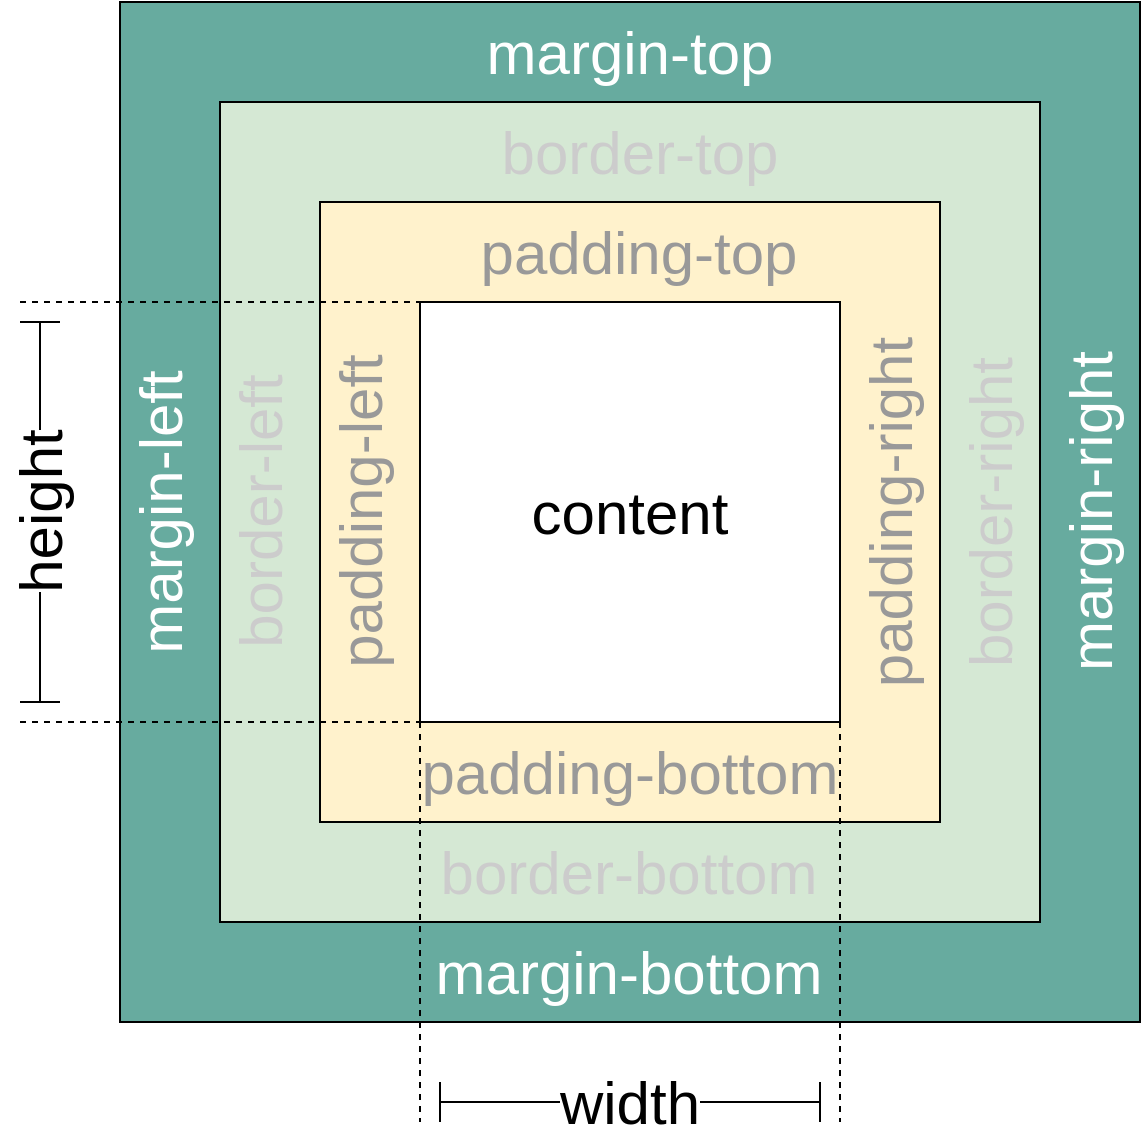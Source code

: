 <mxfile version="15.4.0" type="device" pages="3"><diagram id="s3gas1V3UeCym-ymVibR" name="标准模型"><mxGraphModel dx="1082" dy="768" grid="1" gridSize="10" guides="1" tooltips="1" connect="1" arrows="1" fold="1" page="1" pageScale="1" pageWidth="827" pageHeight="1169" math="0" shadow="0"><root><mxCell id="0"/><mxCell id="1" parent="0"/><mxCell id="dCjIndRMx-ge4YMjn_pT-2" value="" style="whiteSpace=wrap;html=1;aspect=fixed;fillColor=#67AB9F;" parent="1" vertex="1"><mxGeometry x="260" y="220" width="510" height="510" as="geometry"/></mxCell><mxCell id="dCjIndRMx-ge4YMjn_pT-3" value="" style="whiteSpace=wrap;html=1;aspect=fixed;fillColor=#D5E8D4;" parent="1" vertex="1"><mxGeometry x="310" y="270" width="410" height="410" as="geometry"/></mxCell><mxCell id="dCjIndRMx-ge4YMjn_pT-4" value="" style="whiteSpace=wrap;html=1;aspect=fixed;fillColor=#FFF2CC;" parent="1" vertex="1"><mxGeometry x="360" y="320" width="310" height="310" as="geometry"/></mxCell><mxCell id="dCjIndRMx-ge4YMjn_pT-5" value="&lt;font style=&quot;font-size: 30px&quot;&gt;content&lt;/font&gt;" style="whiteSpace=wrap;html=1;aspect=fixed;fillColor=#FFFFFF;" parent="1" vertex="1"><mxGeometry x="410" y="370" width="210" height="210" as="geometry"/></mxCell><mxCell id="dCjIndRMx-ge4YMjn_pT-6" value="&lt;font style=&quot;font-size: 30px&quot; color=&quot;#999999&quot;&gt;padding-top&lt;/font&gt;" style="text;html=1;strokeColor=none;fillColor=none;align=center;verticalAlign=middle;whiteSpace=wrap;rounded=0;" parent="1" vertex="1"><mxGeometry x="439.38" y="330" width="161.25" height="30" as="geometry"/></mxCell><mxCell id="dCjIndRMx-ge4YMjn_pT-7" value="&lt;font style=&quot;font-size: 30px&quot; color=&quot;#999999&quot;&gt;padding-bottom&lt;/font&gt;" style="text;html=1;strokeColor=none;fillColor=none;align=center;verticalAlign=middle;whiteSpace=wrap;rounded=0;fontSize=20;" parent="1" vertex="1"><mxGeometry x="407.19" y="590" width="215.62" height="30" as="geometry"/></mxCell><mxCell id="dCjIndRMx-ge4YMjn_pT-8" value="&lt;font style=&quot;font-size: 30px&quot; color=&quot;#999999&quot;&gt;padding-right&lt;/font&gt;" style="text;html=1;strokeColor=none;fillColor=none;align=center;verticalAlign=middle;whiteSpace=wrap;rounded=0;horizontal=0;fontSize=20;" parent="1" vertex="1"><mxGeometry x="630" y="386.25" width="30" height="177.5" as="geometry"/></mxCell><mxCell id="dCjIndRMx-ge4YMjn_pT-9" value="&lt;font style=&quot;font-size: 30px&quot; color=&quot;#999999&quot;&gt;padding-left&lt;/font&gt;" style="text;html=1;strokeColor=none;fillColor=none;align=center;verticalAlign=middle;whiteSpace=wrap;rounded=0;horizontal=0;fontSize=20;" parent="1" vertex="1"><mxGeometry x="360" y="393.75" width="40" height="162.5" as="geometry"/></mxCell><mxCell id="dCjIndRMx-ge4YMjn_pT-10" value="&lt;font style=&quot;font-size: 30px&quot; color=&quot;#cccccc&quot;&gt;border-top&lt;/font&gt;" style="text;html=1;strokeColor=none;fillColor=none;align=center;verticalAlign=middle;whiteSpace=wrap;rounded=0;fontSize=20;" parent="1" vertex="1"><mxGeometry x="446.88" y="280" width="146.25" height="30" as="geometry"/></mxCell><mxCell id="dCjIndRMx-ge4YMjn_pT-11" value="&lt;font style=&quot;font-size: 30px&quot; color=&quot;#ffffff&quot;&gt;margin-top&lt;/font&gt;" style="text;html=1;strokeColor=none;fillColor=none;align=center;verticalAlign=middle;whiteSpace=wrap;rounded=0;fontSize=20;" parent="1" vertex="1"><mxGeometry x="440.94" y="230" width="148.12" height="30" as="geometry"/></mxCell><mxCell id="dCjIndRMx-ge4YMjn_pT-12" value="&lt;font style=&quot;font-size: 30px&quot; color=&quot;#cccccc&quot;&gt;border-bottom&lt;/font&gt;" style="text;html=1;strokeColor=none;fillColor=none;align=center;verticalAlign=middle;whiteSpace=wrap;rounded=0;fontSize=20;" parent="1" vertex="1"><mxGeometry x="418.44" y="640" width="193.12" height="30" as="geometry"/></mxCell><mxCell id="dCjIndRMx-ge4YMjn_pT-13" value="&lt;font style=&quot;font-size: 30px&quot; color=&quot;#ffffff&quot;&gt;margin-bottom&lt;/font&gt;" style="text;html=1;strokeColor=none;fillColor=none;align=center;verticalAlign=middle;whiteSpace=wrap;rounded=0;fontSize=20;" parent="1" vertex="1"><mxGeometry x="413.44" y="690" width="203.12" height="30" as="geometry"/></mxCell><mxCell id="dCjIndRMx-ge4YMjn_pT-14" value="&lt;font style=&quot;font-size: 30px&quot; color=&quot;#cccccc&quot;&gt;border-right&lt;/font&gt;" style="text;html=1;strokeColor=none;fillColor=none;align=center;verticalAlign=middle;whiteSpace=wrap;rounded=0;horizontal=0;fontSize=20;" parent="1" vertex="1"><mxGeometry x="680" y="395" width="30" height="160" as="geometry"/></mxCell><mxCell id="dCjIndRMx-ge4YMjn_pT-15" value="&lt;font style=&quot;font-size: 30px&quot; color=&quot;#ffffff&quot;&gt;margin-right&lt;/font&gt;" style="text;html=1;strokeColor=none;fillColor=none;align=center;verticalAlign=middle;whiteSpace=wrap;rounded=0;horizontal=0;fontSize=20;" parent="1" vertex="1"><mxGeometry x="730" y="393.75" width="30" height="162.5" as="geometry"/></mxCell><mxCell id="dCjIndRMx-ge4YMjn_pT-16" value="&lt;font style=&quot;font-size: 30px&quot; color=&quot;#cccccc&quot;&gt;border-left&lt;/font&gt;" style="text;html=1;strokeColor=none;fillColor=none;align=center;verticalAlign=middle;whiteSpace=wrap;rounded=0;horizontal=0;fontSize=20;" parent="1" vertex="1"><mxGeometry x="310" y="403.75" width="40" height="142.5" as="geometry"/></mxCell><mxCell id="dCjIndRMx-ge4YMjn_pT-17" value="&lt;font style=&quot;font-size: 30px&quot; color=&quot;#ffffff&quot;&gt;margin-left&lt;/font&gt;" style="text;html=1;strokeColor=none;fillColor=none;align=center;verticalAlign=middle;whiteSpace=wrap;rounded=0;horizontal=0;fontSize=20;" parent="1" vertex="1"><mxGeometry x="260" y="401.25" width="40" height="147.5" as="geometry"/></mxCell><mxCell id="bty2Ud_Kxiv4UBMMODKI-1" value="" style="shape=crossbar;whiteSpace=wrap;html=1;rounded=1;direction=south;fontSize=20;fillColor=#FFFFFF;strokeColor=#000000;" vertex="1" parent="1"><mxGeometry x="210" y="380" width="20" height="190" as="geometry"/></mxCell><mxCell id="bty2Ud_Kxiv4UBMMODKI-2" value="&lt;span style=&quot;background-color: rgb(255 , 255 , 255)&quot;&gt;&lt;font style=&quot;font-size: 30px&quot;&gt;width&lt;/font&gt;&lt;/span&gt;" style="shape=crossbar;whiteSpace=wrap;html=1;rounded=1;fontSize=20;fillColor=#FFFFFF;strokeColor=#000000;" vertex="1" parent="1"><mxGeometry x="420" y="760" width="190" height="20" as="geometry"/></mxCell><mxCell id="bty2Ud_Kxiv4UBMMODKI-3" value="" style="line;strokeWidth=1;html=1;fontSize=20;fillColor=#FFFFFF;dashed=1;strokeColor=#000000;" vertex="1" parent="1"><mxGeometry x="210" y="360" width="200" height="20" as="geometry"/></mxCell><mxCell id="bty2Ud_Kxiv4UBMMODKI-4" value="" style="line;strokeWidth=1;html=1;fontSize=20;fillColor=#FFFFFF;dashed=1;strokeColor=#000000;" vertex="1" parent="1"><mxGeometry x="210" y="570" width="200" height="20" as="geometry"/></mxCell><mxCell id="bty2Ud_Kxiv4UBMMODKI-12" value="" style="line;strokeWidth=1;html=1;fontSize=20;fillColor=#FFFFFF;dashed=1;strokeColor=#000000;direction=south;" vertex="1" parent="1"><mxGeometry x="400" y="580" width="20" height="200" as="geometry"/></mxCell><mxCell id="bty2Ud_Kxiv4UBMMODKI-13" value="" style="line;strokeWidth=1;html=1;fontSize=20;fillColor=#FFFFFF;dashed=1;strokeColor=#000000;direction=south;" vertex="1" parent="1"><mxGeometry x="610" y="580" width="20" height="200" as="geometry"/></mxCell><mxCell id="QxD6XKRhjoNNB-GyTNqQ-1" value="&lt;font color=&quot;#000000&quot; style=&quot;font-size: 30px&quot;&gt;height&lt;/font&gt;" style="text;html=1;align=center;verticalAlign=middle;resizable=0;points=[];autosize=1;strokeColor=none;fillColor=none;fontSize=20;fontColor=#FFFFFF;horizontal=0;labelBackgroundColor=default;" vertex="1" parent="1"><mxGeometry x="200" y="430" width="40" height="90" as="geometry"/></mxCell></root></mxGraphModel></diagram><diagram id="K6A9GCquKjeudtK7OiRJ" name="怪异模型"><mxGraphModel dx="1298" dy="921" grid="1" gridSize="10" guides="1" tooltips="1" connect="1" arrows="1" fold="1" page="1" pageScale="1" pageWidth="827" pageHeight="1169" math="0" shadow="0"><root><mxCell id="t10I5bUexIdSlS9ieJ4q-0"/><mxCell id="t10I5bUexIdSlS9ieJ4q-1" parent="t10I5bUexIdSlS9ieJ4q-0"/><mxCell id="t10I5bUexIdSlS9ieJ4q-2" value="" style="whiteSpace=wrap;html=1;aspect=fixed;fillColor=#67AB9F;" vertex="1" parent="t10I5bUexIdSlS9ieJ4q-1"><mxGeometry x="260" y="220" width="510" height="510" as="geometry"/></mxCell><mxCell id="t10I5bUexIdSlS9ieJ4q-3" value="" style="whiteSpace=wrap;html=1;aspect=fixed;fillColor=#D5E8D4;" vertex="1" parent="t10I5bUexIdSlS9ieJ4q-1"><mxGeometry x="310" y="270" width="410" height="410" as="geometry"/></mxCell><mxCell id="t10I5bUexIdSlS9ieJ4q-4" value="" style="whiteSpace=wrap;html=1;aspect=fixed;fillColor=#FFF2CC;" vertex="1" parent="t10I5bUexIdSlS9ieJ4q-1"><mxGeometry x="360" y="320" width="310" height="310" as="geometry"/></mxCell><mxCell id="t10I5bUexIdSlS9ieJ4q-5" value="&lt;font style=&quot;font-size: 30px&quot;&gt;content&lt;/font&gt;" style="whiteSpace=wrap;html=1;aspect=fixed;fillColor=#FFFFFF;" vertex="1" parent="t10I5bUexIdSlS9ieJ4q-1"><mxGeometry x="410" y="370" width="210" height="210" as="geometry"/></mxCell><mxCell id="t10I5bUexIdSlS9ieJ4q-6" value="&lt;font style=&quot;font-size: 30px&quot; color=&quot;#999999&quot;&gt;padding-top&lt;/font&gt;" style="text;html=1;strokeColor=none;fillColor=none;align=center;verticalAlign=middle;whiteSpace=wrap;rounded=0;" vertex="1" parent="t10I5bUexIdSlS9ieJ4q-1"><mxGeometry x="439.38" y="330" width="161.25" height="30" as="geometry"/></mxCell><mxCell id="t10I5bUexIdSlS9ieJ4q-7" value="&lt;font style=&quot;font-size: 30px&quot; color=&quot;#999999&quot;&gt;padding-bottom&lt;/font&gt;" style="text;html=1;strokeColor=none;fillColor=none;align=center;verticalAlign=middle;whiteSpace=wrap;rounded=0;fontSize=20;" vertex="1" parent="t10I5bUexIdSlS9ieJ4q-1"><mxGeometry x="407.19" y="590" width="215.62" height="30" as="geometry"/></mxCell><mxCell id="t10I5bUexIdSlS9ieJ4q-8" value="&lt;font style=&quot;font-size: 30px&quot; color=&quot;#999999&quot;&gt;padding-right&lt;/font&gt;" style="text;html=1;strokeColor=none;fillColor=none;align=center;verticalAlign=middle;whiteSpace=wrap;rounded=0;horizontal=0;fontSize=20;" vertex="1" parent="t10I5bUexIdSlS9ieJ4q-1"><mxGeometry x="630" y="386.25" width="30" height="177.5" as="geometry"/></mxCell><mxCell id="t10I5bUexIdSlS9ieJ4q-9" value="&lt;font style=&quot;font-size: 30px&quot; color=&quot;#999999&quot;&gt;padding-left&lt;/font&gt;" style="text;html=1;strokeColor=none;fillColor=none;align=center;verticalAlign=middle;whiteSpace=wrap;rounded=0;horizontal=0;fontSize=20;" vertex="1" parent="t10I5bUexIdSlS9ieJ4q-1"><mxGeometry x="360" y="393.75" width="40" height="162.5" as="geometry"/></mxCell><mxCell id="t10I5bUexIdSlS9ieJ4q-10" value="&lt;font style=&quot;font-size: 30px&quot; color=&quot;#cccccc&quot;&gt;border-top&lt;/font&gt;" style="text;html=1;strokeColor=none;fillColor=none;align=center;verticalAlign=middle;whiteSpace=wrap;rounded=0;fontSize=20;" vertex="1" parent="t10I5bUexIdSlS9ieJ4q-1"><mxGeometry x="446.88" y="280" width="146.25" height="30" as="geometry"/></mxCell><mxCell id="t10I5bUexIdSlS9ieJ4q-11" value="&lt;font style=&quot;font-size: 30px&quot; color=&quot;#ffffff&quot;&gt;margin-top&lt;/font&gt;" style="text;html=1;strokeColor=none;fillColor=none;align=center;verticalAlign=middle;whiteSpace=wrap;rounded=0;fontSize=20;" vertex="1" parent="t10I5bUexIdSlS9ieJ4q-1"><mxGeometry x="440.94" y="230" width="148.12" height="30" as="geometry"/></mxCell><mxCell id="t10I5bUexIdSlS9ieJ4q-12" value="&lt;font style=&quot;font-size: 30px&quot; color=&quot;#cccccc&quot;&gt;border-bottom&lt;/font&gt;" style="text;html=1;strokeColor=none;fillColor=none;align=center;verticalAlign=middle;whiteSpace=wrap;rounded=0;fontSize=20;" vertex="1" parent="t10I5bUexIdSlS9ieJ4q-1"><mxGeometry x="418.44" y="640" width="193.12" height="30" as="geometry"/></mxCell><mxCell id="t10I5bUexIdSlS9ieJ4q-13" value="&lt;font style=&quot;font-size: 30px&quot; color=&quot;#ffffff&quot;&gt;margin-bottom&lt;/font&gt;" style="text;html=1;strokeColor=none;fillColor=none;align=center;verticalAlign=middle;whiteSpace=wrap;rounded=0;fontSize=20;" vertex="1" parent="t10I5bUexIdSlS9ieJ4q-1"><mxGeometry x="413.44" y="690" width="203.12" height="30" as="geometry"/></mxCell><mxCell id="t10I5bUexIdSlS9ieJ4q-14" value="&lt;font style=&quot;font-size: 30px&quot; color=&quot;#cccccc&quot;&gt;border-right&lt;/font&gt;" style="text;html=1;strokeColor=none;fillColor=none;align=center;verticalAlign=middle;whiteSpace=wrap;rounded=0;horizontal=0;fontSize=20;" vertex="1" parent="t10I5bUexIdSlS9ieJ4q-1"><mxGeometry x="680" y="395" width="30" height="160" as="geometry"/></mxCell><mxCell id="t10I5bUexIdSlS9ieJ4q-15" value="&lt;font style=&quot;font-size: 30px&quot; color=&quot;#ffffff&quot;&gt;margin-right&lt;/font&gt;" style="text;html=1;strokeColor=none;fillColor=none;align=center;verticalAlign=middle;whiteSpace=wrap;rounded=0;horizontal=0;fontSize=20;" vertex="1" parent="t10I5bUexIdSlS9ieJ4q-1"><mxGeometry x="730" y="393.75" width="30" height="162.5" as="geometry"/></mxCell><mxCell id="t10I5bUexIdSlS9ieJ4q-16" value="&lt;font style=&quot;font-size: 30px&quot; color=&quot;#cccccc&quot;&gt;border-left&lt;/font&gt;" style="text;html=1;strokeColor=none;fillColor=none;align=center;verticalAlign=middle;whiteSpace=wrap;rounded=0;horizontal=0;fontSize=20;" vertex="1" parent="t10I5bUexIdSlS9ieJ4q-1"><mxGeometry x="310" y="403.75" width="40" height="142.5" as="geometry"/></mxCell><mxCell id="t10I5bUexIdSlS9ieJ4q-17" value="&lt;font style=&quot;font-size: 30px&quot; color=&quot;#ffffff&quot;&gt;margin-left&lt;/font&gt;" style="text;html=1;strokeColor=none;fillColor=none;align=center;verticalAlign=middle;whiteSpace=wrap;rounded=0;horizontal=0;fontSize=20;" vertex="1" parent="t10I5bUexIdSlS9ieJ4q-1"><mxGeometry x="260" y="401.25" width="40" height="147.5" as="geometry"/></mxCell><mxCell id="t10I5bUexIdSlS9ieJ4q-18" value="" style="shape=crossbar;whiteSpace=wrap;html=1;rounded=1;direction=south;fontSize=20;fillColor=#FFFFFF;strokeColor=#000000;" vertex="1" parent="t10I5bUexIdSlS9ieJ4q-1"><mxGeometry x="207.19" y="280" width="20" height="390" as="geometry"/></mxCell><mxCell id="t10I5bUexIdSlS9ieJ4q-19" value="" style="shape=crossbar;whiteSpace=wrap;html=1;rounded=1;fontSize=20;fillColor=#FFFFFF;strokeColor=#000000;" vertex="1" parent="t10I5bUexIdSlS9ieJ4q-1"><mxGeometry x="320" y="760" width="390" height="20" as="geometry"/></mxCell><mxCell id="t10I5bUexIdSlS9ieJ4q-20" value="" style="line;strokeWidth=1;html=1;fontSize=20;fillColor=#FFFFFF;dashed=1;strokeColor=#000000;" vertex="1" parent="t10I5bUexIdSlS9ieJ4q-1"><mxGeometry x="210" y="260" width="100" height="20" as="geometry"/></mxCell><mxCell id="t10I5bUexIdSlS9ieJ4q-21" value="" style="line;strokeWidth=1;html=1;fontSize=20;fillColor=#FFFFFF;dashed=1;strokeColor=#000000;" vertex="1" parent="t10I5bUexIdSlS9ieJ4q-1"><mxGeometry x="207.19" y="670" width="102.81" height="20" as="geometry"/></mxCell><mxCell id="t10I5bUexIdSlS9ieJ4q-26" value="" style="line;strokeWidth=1;html=1;fontSize=20;fillColor=#FFFFFF;dashed=1;strokeColor=#000000;direction=south;" vertex="1" parent="t10I5bUexIdSlS9ieJ4q-1"><mxGeometry x="300" y="680" width="20" height="100" as="geometry"/></mxCell><mxCell id="t10I5bUexIdSlS9ieJ4q-27" value="" style="line;strokeWidth=1;html=1;fontSize=20;fillColor=#FFFFFF;dashed=1;strokeColor=#000000;direction=south;" vertex="1" parent="t10I5bUexIdSlS9ieJ4q-1"><mxGeometry x="710" y="680" width="20" height="100" as="geometry"/></mxCell><mxCell id="V1XzUm6U8YFRoY4FNpKz-0" value="&lt;font color=&quot;#000000&quot; style=&quot;font-size: 30px&quot;&gt;height&lt;/font&gt;" style="text;html=1;align=center;verticalAlign=middle;resizable=0;points=[];autosize=1;strokeColor=none;fillColor=none;fontSize=20;fontColor=#FFFFFF;horizontal=0;labelBackgroundColor=default;" vertex="1" parent="t10I5bUexIdSlS9ieJ4q-1"><mxGeometry x="197.19" y="430" width="40" height="90" as="geometry"/></mxCell><mxCell id="V1XzUm6U8YFRoY4FNpKz-1" value="&lt;span style=&quot;background-color: rgb(255, 255, 255); font-size: 30px;&quot;&gt;&lt;font color=&quot;#000000&quot; style=&quot;font-size: 30px;&quot;&gt;width&lt;/font&gt;&lt;/span&gt;" style="text;html=1;align=center;verticalAlign=middle;resizable=0;points=[];autosize=1;strokeColor=none;fillColor=none;fontSize=30;fontColor=#FFFFFF;" vertex="1" parent="t10I5bUexIdSlS9ieJ4q-1"><mxGeometry x="465" y="750" width="90" height="40" as="geometry"/></mxCell></root></mxGraphModel></diagram><diagram id="L5j6M3R-0uROblS4wUab" name="块级元素"><mxGraphModel dx="1298" dy="921" grid="1" gridSize="10" guides="1" tooltips="1" connect="1" arrows="1" fold="1" page="1" pageScale="1" pageWidth="827" pageHeight="1169" math="0" shadow="0"><root><mxCell id="8e1TbAiaZi4v_wzf5lsc-0"/><mxCell id="8e1TbAiaZi4v_wzf5lsc-1" parent="8e1TbAiaZi4v_wzf5lsc-0"/><mxCell id="sKExseIJMHoozrcYKr4t-0" value="" style="whiteSpace=wrap;html=1;fillColor=#67AB9F;" vertex="1" parent="8e1TbAiaZi4v_wzf5lsc-1"><mxGeometry x="260" y="220" width="780" height="510" as="geometry"/></mxCell><mxCell id="sKExseIJMHoozrcYKr4t-1" value="" style="whiteSpace=wrap;html=1;fillColor=#D5E8D4;" vertex="1" parent="8e1TbAiaZi4v_wzf5lsc-1"><mxGeometry x="310" y="270" width="680" height="410" as="geometry"/></mxCell><mxCell id="sKExseIJMHoozrcYKr4t-2" value="" style="whiteSpace=wrap;html=1;fillColor=#FFF2CC;" vertex="1" parent="8e1TbAiaZi4v_wzf5lsc-1"><mxGeometry x="360" y="320" width="580" height="310" as="geometry"/></mxCell><mxCell id="sKExseIJMHoozrcYKr4t-3" value="&lt;font style=&quot;font-size: 30px&quot;&gt;content&lt;/font&gt;" style="whiteSpace=wrap;html=1;fillColor=#FFFFFF;labelPosition=center;verticalLabelPosition=middle;align=center;verticalAlign=middle;" vertex="1" parent="8e1TbAiaZi4v_wzf5lsc-1"><mxGeometry x="410" y="370" width="480" height="210" as="geometry"/></mxCell><mxCell id="sKExseIJMHoozrcYKr4t-26" value="&lt;font style=&quot;font-size: 30px&quot;&gt;上内边界&lt;/font&gt;" style="text;html=1;strokeColor=none;fillColor=none;align=center;verticalAlign=middle;whiteSpace=wrap;rounded=0;labelBackgroundColor=#FFFFFF;" vertex="1" parent="8e1TbAiaZi4v_wzf5lsc-1"><mxGeometry x="569.38" y="350" width="161.25" height="40" as="geometry"/></mxCell><mxCell id="sKExseIJMHoozrcYKr4t-27" value="&lt;font style=&quot;font-size: 30px&quot;&gt;上外边界&lt;/font&gt;" style="text;html=1;strokeColor=none;fillColor=none;align=center;verticalAlign=middle;whiteSpace=wrap;rounded=0;labelBackgroundColor=#FFFFFF;" vertex="1" parent="8e1TbAiaZi4v_wzf5lsc-1"><mxGeometry x="569.38" y="200" width="161.25" height="40" as="geometry"/></mxCell><mxCell id="sKExseIJMHoozrcYKr4t-28" value="&lt;font style=&quot;font-size: 30px&quot;&gt;下内边界&lt;/font&gt;" style="text;html=1;strokeColor=none;fillColor=none;align=center;verticalAlign=middle;whiteSpace=wrap;rounded=0;labelBackgroundColor=#FFFFFF;" vertex="1" parent="8e1TbAiaZi4v_wzf5lsc-1"><mxGeometry x="569.38" y="560" width="161.25" height="40" as="geometry"/></mxCell><mxCell id="sKExseIJMHoozrcYKr4t-29" value="&lt;font style=&quot;font-size: 30px&quot;&gt;下外边界&lt;/font&gt;" style="text;html=1;strokeColor=none;fillColor=none;align=center;verticalAlign=middle;whiteSpace=wrap;rounded=0;labelBackgroundColor=#FFFFFF;" vertex="1" parent="8e1TbAiaZi4v_wzf5lsc-1"><mxGeometry x="569.38" y="710" width="161.25" height="40" as="geometry"/></mxCell><mxCell id="sKExseIJMHoozrcYKr4t-30" value="&lt;font style=&quot;font-size: 30px&quot;&gt;右内边界&lt;/font&gt;" style="text;html=1;strokeColor=none;fillColor=none;align=center;verticalAlign=middle;whiteSpace=wrap;rounded=0;labelBackgroundColor=#FFFFFF;horizontal=0;" vertex="1" parent="8e1TbAiaZi4v_wzf5lsc-1"><mxGeometry x="860" y="410" width="60" height="130" as="geometry"/></mxCell><mxCell id="sKExseIJMHoozrcYKr4t-31" value="&lt;font style=&quot;font-size: 30px&quot;&gt;左内边界&lt;/font&gt;" style="text;html=1;strokeColor=none;fillColor=none;align=center;verticalAlign=middle;whiteSpace=wrap;rounded=0;labelBackgroundColor=#FFFFFF;horizontal=0;" vertex="1" parent="8e1TbAiaZi4v_wzf5lsc-1"><mxGeometry x="384" y="410" width="60" height="130" as="geometry"/></mxCell><mxCell id="sKExseIJMHoozrcYKr4t-32" value="&lt;font style=&quot;font-size: 30px&quot;&gt;右外边界&lt;/font&gt;" style="text;html=1;strokeColor=none;fillColor=none;align=center;verticalAlign=middle;whiteSpace=wrap;rounded=0;labelBackgroundColor=#FFFFFF;horizontal=0;" vertex="1" parent="8e1TbAiaZi4v_wzf5lsc-1"><mxGeometry x="1010" y="407.5" width="60" height="135" as="geometry"/></mxCell><mxCell id="sKExseIJMHoozrcYKr4t-33" value="&lt;font style=&quot;font-size: 30px&quot;&gt;左外边界&lt;/font&gt;" style="text;html=1;strokeColor=none;fillColor=none;align=center;verticalAlign=middle;whiteSpace=wrap;rounded=0;labelBackgroundColor=#FFFFFF;horizontal=0;" vertex="1" parent="8e1TbAiaZi4v_wzf5lsc-1"><mxGeometry x="230.0" y="407.5" width="60" height="135" as="geometry"/></mxCell><mxCell id="sKExseIJMHoozrcYKr4t-34" value="" style="line;strokeWidth=1;html=1;perimeter=backbonePerimeter;points=[];outlineConnect=0;dashed=1;labelBackgroundColor=#FFFFFF;fontSize=20;fontColor=#FFFFFF;fillColor=none;strokeColor=default;rotation=45;" vertex="1" parent="8e1TbAiaZi4v_wzf5lsc-1"><mxGeometry x="231.68" y="284.27" width="208.93" height="20" as="geometry"/></mxCell><mxCell id="sKExseIJMHoozrcYKr4t-9" value="&lt;font style=&quot;font-size: 30px&quot; color=&quot;#ffffff&quot;&gt;margin&lt;/font&gt;" style="text;html=1;strokeColor=none;fillColor=none;align=center;verticalAlign=middle;whiteSpace=wrap;rounded=0;fontSize=20;" vertex="1" parent="8e1TbAiaZi4v_wzf5lsc-1"><mxGeometry x="270" y="230" width="99.06" height="30" as="geometry"/></mxCell><mxCell id="sKExseIJMHoozrcYKr4t-8" value="&lt;font style=&quot;font-size: 30px&quot; color=&quot;#cccccc&quot;&gt;border&lt;/font&gt;" style="text;html=1;strokeColor=none;fillColor=none;align=center;verticalAlign=middle;whiteSpace=wrap;rounded=0;fontSize=20;" vertex="1" parent="8e1TbAiaZi4v_wzf5lsc-1"><mxGeometry x="325.32" y="280" width="93.12" height="30" as="geometry"/></mxCell><mxCell id="sKExseIJMHoozrcYKr4t-4" value="&lt;font style=&quot;font-size: 30px&quot; color=&quot;#999999&quot;&gt;padding&lt;/font&gt;" style="text;html=1;strokeColor=none;fillColor=none;align=center;verticalAlign=middle;whiteSpace=wrap;rounded=0;" vertex="1" parent="8e1TbAiaZi4v_wzf5lsc-1"><mxGeometry x="369.06" y="330" width="120.62" height="30" as="geometry"/></mxCell><mxCell id="sKExseIJMHoozrcYKr4t-36" value="" style="line;strokeWidth=1;html=1;perimeter=backbonePerimeter;points=[];outlineConnect=0;dashed=1;labelBackgroundColor=#FFFFFF;fontSize=20;fontColor=#FFFFFF;fillColor=none;strokeColor=default;rotation=45;" vertex="1" parent="8e1TbAiaZi4v_wzf5lsc-1"><mxGeometry x="863.54" y="641.46" width="208.93" height="30" as="geometry"/></mxCell><mxCell id="sKExseIJMHoozrcYKr4t-37" value="" style="line;strokeWidth=1;html=1;perimeter=backbonePerimeter;points=[];outlineConnect=0;dashed=1;labelBackgroundColor=#FFFFFF;fontSize=20;fontColor=#FFFFFF;fillColor=none;strokeColor=default;rotation=45;direction=south;" vertex="1" parent="8e1TbAiaZi4v_wzf5lsc-1"><mxGeometry x="949.995" y="190.535" width="30" height="208.93" as="geometry"/></mxCell><mxCell id="sKExseIJMHoozrcYKr4t-39" value="" style="line;strokeWidth=1;html=1;perimeter=backbonePerimeter;points=[];outlineConnect=0;dashed=1;labelBackgroundColor=#FFFFFF;fontSize=20;fontColor=#FFFFFF;fillColor=none;strokeColor=default;rotation=45;direction=south;" vertex="1" parent="8e1TbAiaZi4v_wzf5lsc-1"><mxGeometry x="321.145" y="551.995" width="30" height="208.93" as="geometry"/></mxCell><mxCell id="sKExseIJMHoozrcYKr4t-40" value="" style="shape=crossbar;whiteSpace=wrap;html=1;rounded=1;labelBackgroundColor=#FFFFFF;fontSize=20;fontColor=#FFFFFF;strokeColor=default;strokeWidth=1;fillColor=none;" vertex="1" parent="8e1TbAiaZi4v_wzf5lsc-1"><mxGeometry x="418.44" y="387.5" width="461.56" height="20" as="geometry"/></mxCell><mxCell id="sKExseIJMHoozrcYKr4t-41" value="" style="shape=crossbar;whiteSpace=wrap;html=1;rounded=1;direction=south;labelBackgroundColor=#FFFFFF;fontSize=20;fontColor=#FFFFFF;strokeColor=default;strokeWidth=1;fillColor=none;" vertex="1" parent="8e1TbAiaZi4v_wzf5lsc-1"><mxGeometry x="850" y="380" width="20" height="190" as="geometry"/></mxCell></root></mxGraphModel></diagram></mxfile>